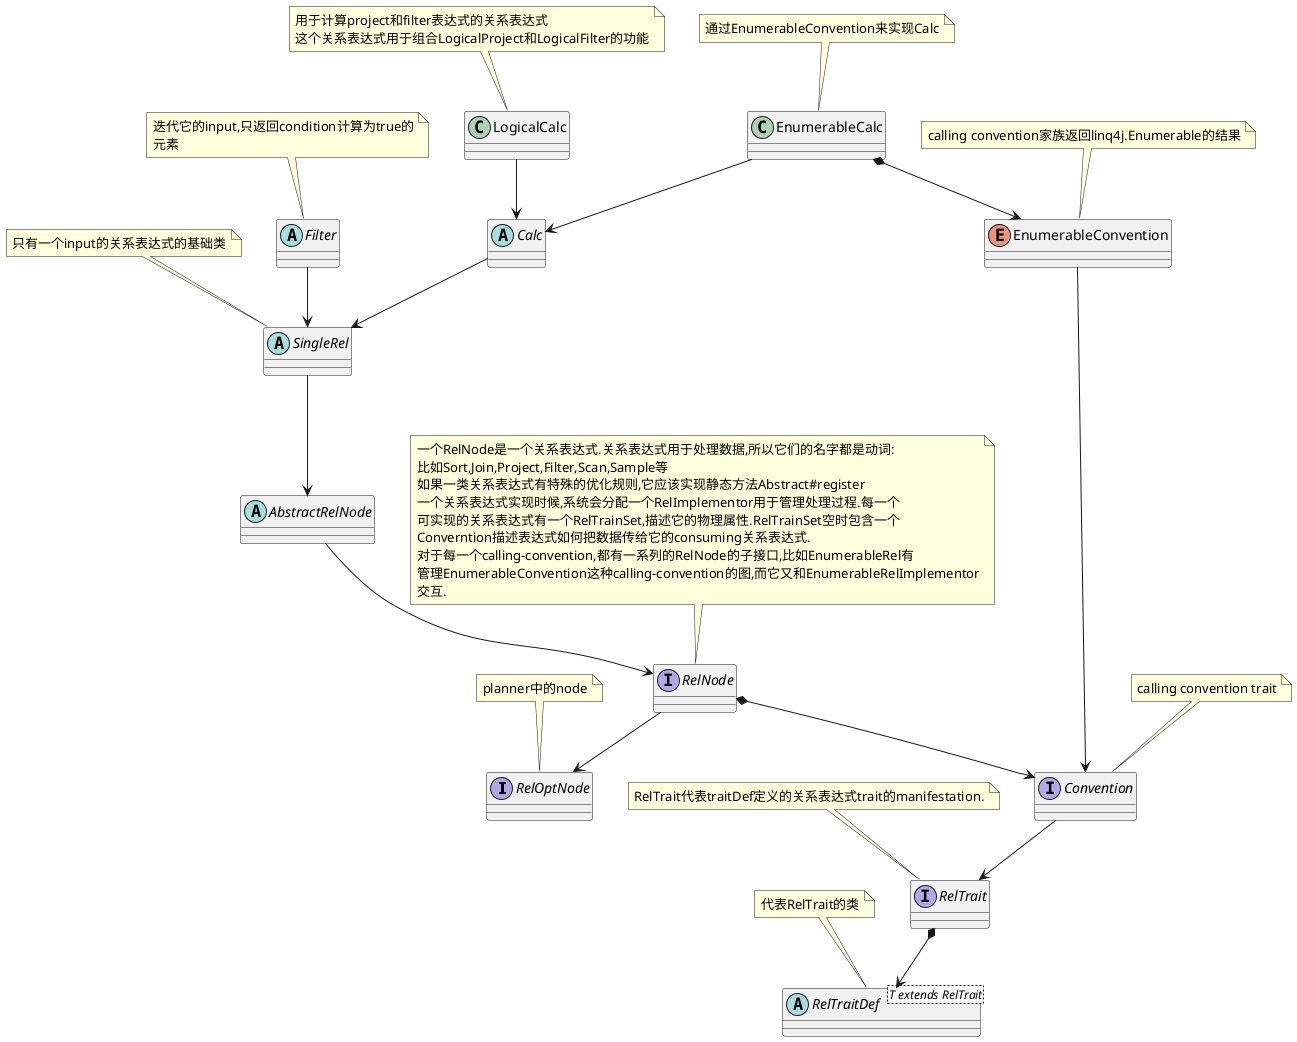 @startuml
interface RelOptNode {
}

note top of RelOptNode
    planner中的node
end note

interface RelNode {
}

note top of RelNode
    一个RelNode是一个关系表达式.关系表达式用于处理数据,所以它们的名字都是动词:
    比如Sort,Join,Project,Filter,Scan,Sample等
    如果一类关系表达式有特殊的优化规则,它应该实现静态方法Abstract#register
    一个关系表达式实现时候,系统会分配一个RelImplementor用于管理处理过程.每一个
    可实现的关系表达式有一个RelTrainSet,描述它的物理属性.RelTrainSet空时包含一个
    Converntion描述表达式如何把数据传给它的consuming关系表达式.
    对于每一个calling-convention,都有一系列的RelNode的子接口,比如EnumerableRel有
    管理EnumerableConvention这种calling-convention的图,而它又和EnumerableRelImplementor
    交互.
end note

abstract class AbstractRelNode {
}


abstract class SingleRel {
}

note top of SingleRel
    只有一个input的关系表达式的基础类
end note

abstract class Filter {
}
note top of Filter
    迭代它的input,只返回condition计算为true的
    元素
end note

abstract class Calc {
}

class LogicalCalc {
}
note top of LogicalCalc
    用于计算project和filter表达式的关系表达式
    这个关系表达式用于组合LogicalProject和LogicalFilter的功能
end note

class EnumerableCalc {
}
note top of EnumerableCalc
    通过EnumerableConvention来实现Calc
end note

RelNode --> RelOptNode
AbstractRelNode --> RelNode
SingleRel --> AbstractRelNode
Filter --> SingleRel
Calc --> SingleRel
LogicalCalc --> Calc
EnumerableCalc --> Calc
EnumerableCalc *--> EnumerableConvention


interface RelTrait {
}

note top of RelTrait
    RelTrait代表traitDef定义的关系表达式trait的manifestation.
end note

abstract class RelTraitDef<T extends RelTrait>{
}
note top of RelTraitDef
    代表RelTrait的类
end note


interface Convention {
}
note top of Convention 
    calling convention trait
end note

enum EnumerableConvention{
}

note top of EnumerableConvention
    calling convention家族返回linq4j.Enumerable的结果
end note

RelTrait *--> RelTraitDef
Convention --> RelTrait
RelNode *--> Convention
EnumerableConvention --> Convention
@enduml
